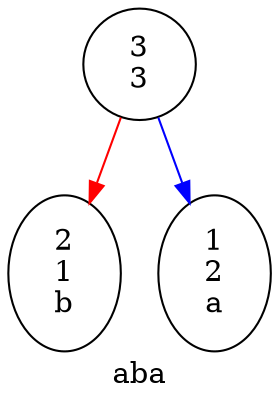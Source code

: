 digraph g {
  label = " aba "
  "3\n3" -> "2\n1\nb" [color=red]
  "3\n3" -> "1\n2\na" [color=blue]
}
